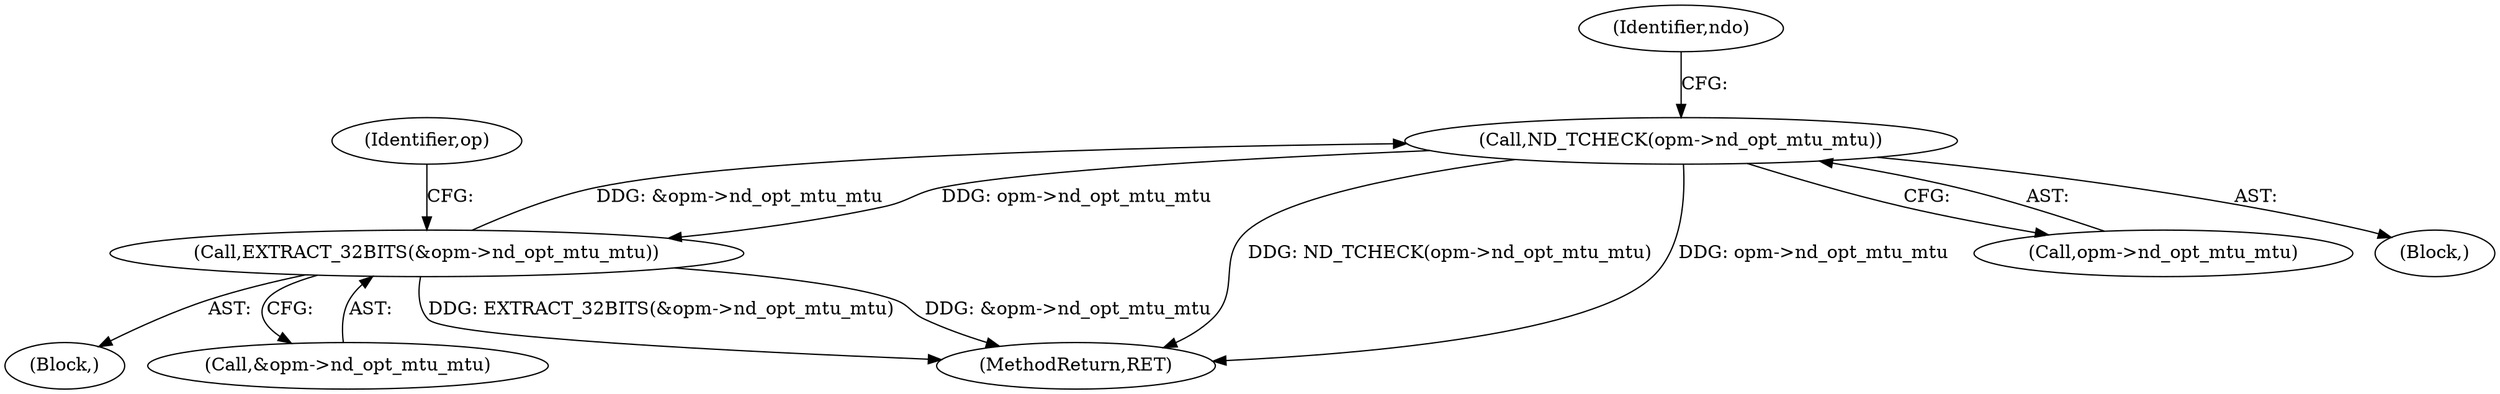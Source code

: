 digraph "0_tcpdump_d7505276842e85bfd067fa21cdb32b8a2dc3c5e4_0@pointer" {
"1000312" [label="(Call,ND_TCHECK(opm->nd_opt_mtu_mtu))"];
"1000322" [label="(Call,EXTRACT_32BITS(&opm->nd_opt_mtu_mtu))"];
"1000312" [label="(Call,ND_TCHECK(opm->nd_opt_mtu_mtu))"];
"1000312" [label="(Call,ND_TCHECK(opm->nd_opt_mtu_mtu))"];
"1000330" [label="(Identifier,op)"];
"1000648" [label="(MethodReturn,RET)"];
"1000318" [label="(Identifier,ndo)"];
"1000322" [label="(Call,EXTRACT_32BITS(&opm->nd_opt_mtu_mtu))"];
"1000321" [label="(Block,)"];
"1000323" [label="(Call,&opm->nd_opt_mtu_mtu)"];
"1000313" [label="(Call,opm->nd_opt_mtu_mtu)"];
"1000200" [label="(Block,)"];
"1000312" -> "1000200"  [label="AST: "];
"1000312" -> "1000313"  [label="CFG: "];
"1000313" -> "1000312"  [label="AST: "];
"1000318" -> "1000312"  [label="CFG: "];
"1000312" -> "1000648"  [label="DDG: ND_TCHECK(opm->nd_opt_mtu_mtu)"];
"1000312" -> "1000648"  [label="DDG: opm->nd_opt_mtu_mtu"];
"1000322" -> "1000312"  [label="DDG: &opm->nd_opt_mtu_mtu"];
"1000312" -> "1000322"  [label="DDG: opm->nd_opt_mtu_mtu"];
"1000322" -> "1000321"  [label="AST: "];
"1000322" -> "1000323"  [label="CFG: "];
"1000323" -> "1000322"  [label="AST: "];
"1000330" -> "1000322"  [label="CFG: "];
"1000322" -> "1000648"  [label="DDG: EXTRACT_32BITS(&opm->nd_opt_mtu_mtu)"];
"1000322" -> "1000648"  [label="DDG: &opm->nd_opt_mtu_mtu"];
}
